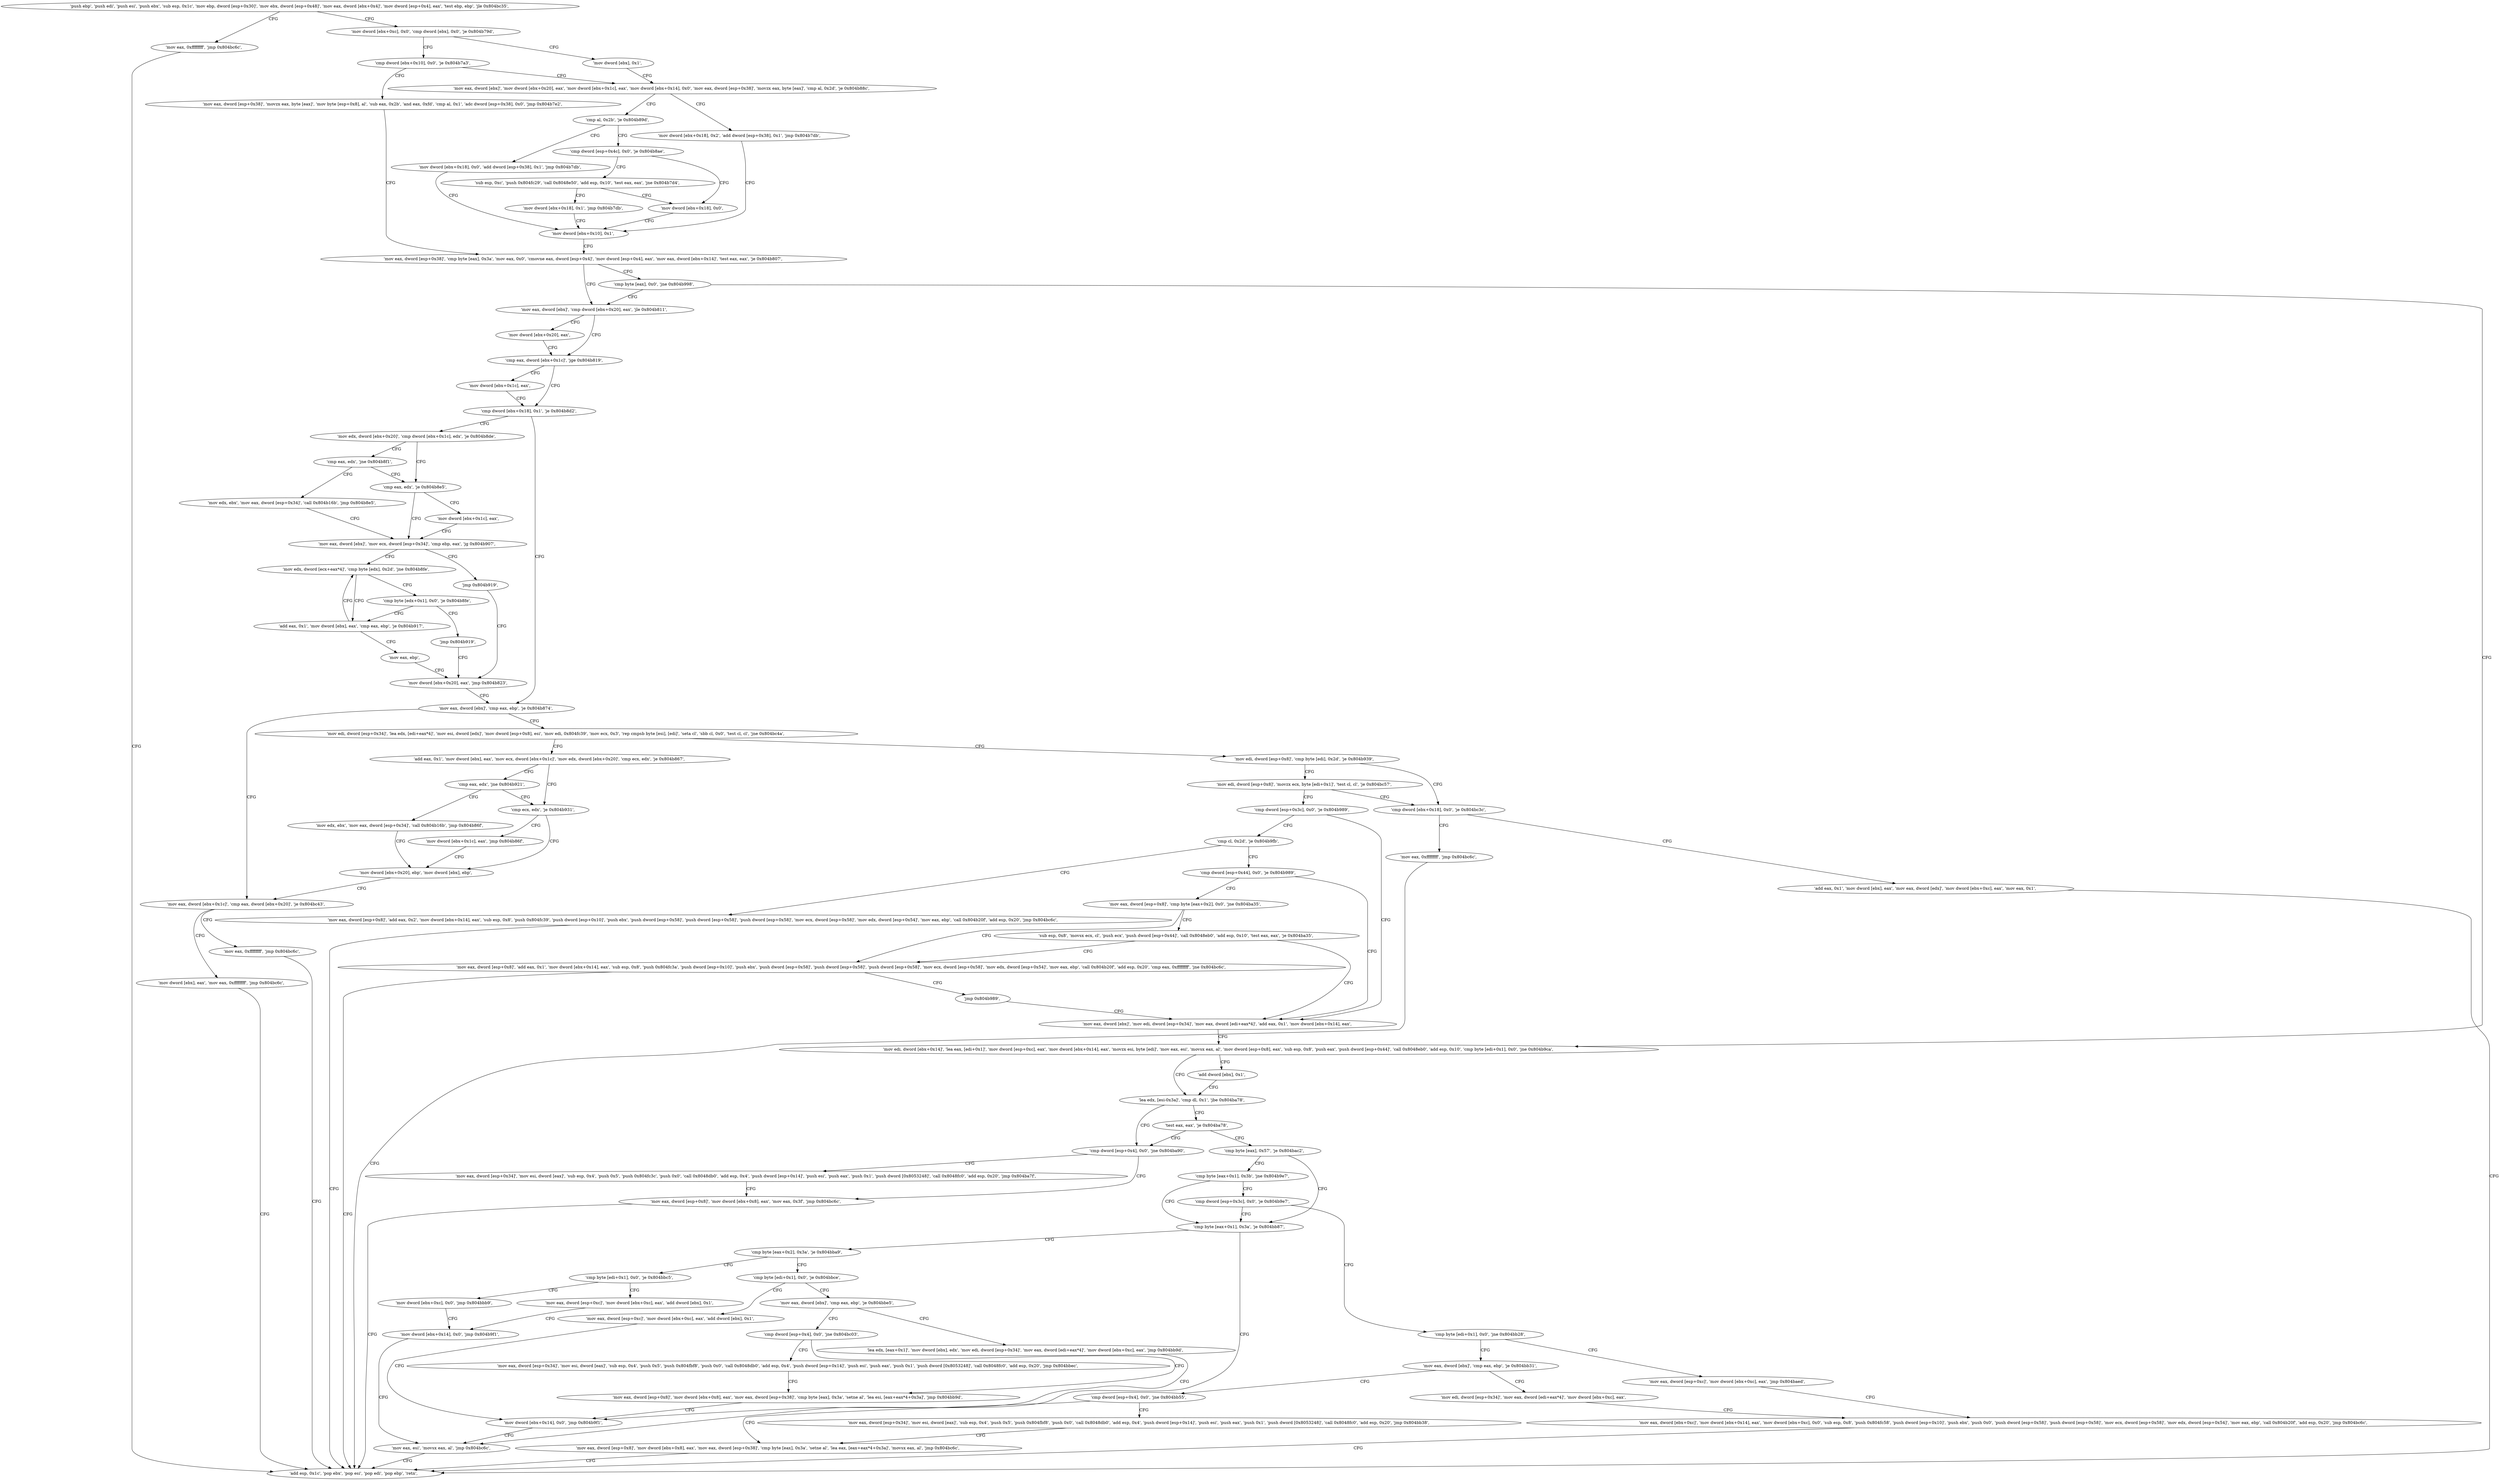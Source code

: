 digraph "func" {
"134526801" [label = "'push ebp', 'push edi', 'push esi', 'push ebx', 'sub esp, 0x1c', 'mov ebp, dword [esp+0x30]', 'mov ebx, dword [esp+0x48]', 'mov eax, dword [ebx+0x4]', 'mov dword [esp+0x4], eax', 'test ebp, ebp', 'jle 0x804bc35', " ]
"134528053" [label = "'mov eax, 0xffffffff', 'jmp 0x804bc6c', " ]
"134526831" [label = "'mov dword [ebx+0xc], 0x0', 'cmp dword [ebx], 0x0', 'je 0x804b79d', " ]
"134528108" [label = "'add esp, 0x1c', 'pop ebx', 'pop esi', 'pop edi', 'pop ebp', 'retn', " ]
"134526877" [label = "'mov dword [ebx], 0x1', " ]
"134526843" [label = "'cmp dword [ebx+0x10], 0x0', 'je 0x804b7a3', " ]
"134526883" [label = "'mov eax, dword [ebx]', 'mov dword [ebx+0x20], eax', 'mov dword [ebx+0x1c], eax', 'mov dword [ebx+0x14], 0x0', 'mov eax, dword [esp+0x38]', 'movzx eax, byte [eax]', 'cmp al, 0x2d', 'je 0x804b88c', " ]
"134526849" [label = "'mov eax, dword [esp+0x38]', 'movzx eax, byte [eax]', 'mov byte [esp+0x8], al', 'sub eax, 0x2b', 'and eax, 0xfd', 'cmp al, 0x1', 'adc dword [esp+0x38], 0x0', 'jmp 0x804b7e2', " ]
"134527116" [label = "'mov dword [ebx+0x18], 0x2', 'add dword [esp+0x38], 0x1', 'jmp 0x804b7db', " ]
"134526939" [label = "'mov dword [ebx+0x10], 0x1', " ]
"134526913" [label = "'cmp al, 0x2b', 'je 0x804b89d', " ]
"134527133" [label = "'mov dword [ebx+0x18], 0x0', 'add dword [esp+0x38], 0x1', 'jmp 0x804b7db', " ]
"134526921" [label = "'cmp dword [esp+0x4c], 0x0', 'je 0x804b8ae', " ]
"134526946" [label = "'mov eax, dword [esp+0x38]', 'cmp byte [eax], 0x3a', 'mov eax, 0x0', 'cmovne eax, dword [esp+0x4]', 'mov dword [esp+0x4], eax', 'mov eax, dword [ebx+0x14]', 'test eax, eax', 'je 0x804b807', " ]
"134527150" [label = "'sub esp, 0xc', 'push 0x804fc29', 'call 0x8048e50', 'add esp, 0x10', 'test eax, eax', 'jne 0x804b7d4', " ]
"134526932" [label = "'mov dword [ebx+0x18], 0x0', " ]
"134526983" [label = "'mov eax, dword [ebx]', 'cmp dword [ebx+0x20], eax', 'jle 0x804b811', " ]
"134526974" [label = "'cmp byte [eax], 0x0', 'jne 0x804b998', " ]
"134526993" [label = "'cmp eax, dword [ebx+0x1c]', 'jge 0x804b819', " ]
"134526990" [label = "'mov dword [ebx+0x20], eax', " ]
"134527384" [label = "'mov edi, dword [ebx+0x14]', 'lea eax, [edi+0x1]', 'mov dword [esp+0xc], eax', 'mov dword [ebx+0x14], eax', 'movzx esi, byte [edi]', 'mov eax, esi', 'movsx eax, al', 'mov dword [esp+0x8], eax', 'sub esp, 0x8', 'push eax', 'push dword [esp+0x44]', 'call 0x8048eb0', 'add esp, 0x10', 'cmp byte [edi+0x1], 0x0', 'jne 0x804b9ca', " ]
"134527174" [label = "'mov dword [ebx+0x18], 0x1', 'jmp 0x804b7db', " ]
"134527001" [label = "'cmp dword [ebx+0x18], 0x1', 'je 0x804b8d2', " ]
"134526998" [label = "'mov dword [ebx+0x1c], eax', " ]
"134527434" [label = "'lea edx, [esi-0x3a]', 'cmp dl, 0x1', 'jbe 0x804ba78', " ]
"134527431" [label = "'add dword [ebx], 0x1', " ]
"134527186" [label = "'mov edx, dword [ebx+0x20]', 'cmp dword [ebx+0x1c], edx', 'je 0x804b8de', " ]
"134527011" [label = "'mov eax, dword [ebx]', 'cmp eax, ebp', 'je 0x804b874', " ]
"134527608" [label = "'cmp dword [esp+0x4], 0x0', 'jne 0x804ba90', " ]
"134527446" [label = "'test eax, eax', 'je 0x804ba78', " ]
"134527198" [label = "'cmp eax, edx', 'je 0x804b8e5', " ]
"134527194" [label = "'cmp eax, edx', 'jne 0x804b8f1', " ]
"134527092" [label = "'mov eax, dword [ebx+0x1c]', 'cmp eax, dword [ebx+0x20]', 'je 0x804bc43', " ]
"134527017" [label = "'mov edi, dword [esp+0x34]', 'lea edx, [edi+eax*4]', 'mov esi, dword [edx]', 'mov dword [esp+0x8], esi', 'mov edi, 0x804fc39', 'mov ecx, 0x3', 'rep cmpsb byte [esi], [edi]', 'seta cl', 'sbb cl, 0x0', 'test cl, cl', 'jne 0x804bc4a', " ]
"134527632" [label = "'mov eax, dword [esp+0x34]', 'mov esi, dword [eax]', 'sub esp, 0x4', 'push 0x5', 'push 0x804fc3c', 'push 0x0', 'call 0x8048db0', 'add esp, 0x4', 'push dword [esp+0x14]', 'push esi', 'push eax', 'push 0x1', 'push dword [0x8053248]', 'call 0x8048fc0', 'add esp, 0x20', 'jmp 0x804ba7f', " ]
"134527615" [label = "'mov eax, dword [esp+0x8]', 'mov dword [ebx+0x8], eax', 'mov eax, 0x3f', 'jmp 0x804bc6c', " ]
"134527454" [label = "'cmp byte [eax], 0x57', 'je 0x804bac2', " ]
"134527205" [label = "'mov eax, dword [ebx]', 'mov ecx, dword [esp+0x34]', 'cmp ebp, eax', 'jg 0x804b907', " ]
"134527202" [label = "'mov dword [ebx+0x1c], eax', " ]
"134527217" [label = "'mov edx, ebx', 'mov eax, dword [esp+0x34]', 'call 0x804b16b', 'jmp 0x804b8e5', " ]
"134528067" [label = "'mov eax, 0xffffffff', 'jmp 0x804bc6c', " ]
"134527104" [label = "'mov dword [ebx], eax', 'mov eax, 0xffffffff', 'jmp 0x804bc6c', " ]
"134528074" [label = "'mov edi, dword [esp+0x8]', 'cmp byte [edi], 0x2d', 'je 0x804b939', " ]
"134527056" [label = "'add eax, 0x1', 'mov dword [ebx], eax', 'mov ecx, dword [ebx+0x1c]', 'mov edx, dword [ebx+0x20]', 'cmp ecx, edx', 'je 0x804b867', " ]
"134527682" [label = "'cmp byte [eax+0x1], 0x3b', 'jne 0x804b9e7', " ]
"134527463" [label = "'cmp byte [eax+0x1], 0x3a', 'je 0x804bb87', " ]
"134527239" [label = "'mov edx, dword [ecx+eax*4]', 'cmp byte [edx], 0x2d', 'jne 0x804b8fe', " ]
"134527215" [label = "'jmp 0x804b919', " ]
"134527289" [label = "'mov edi, dword [esp+0x8]', 'movzx ecx, byte [edi+0x1]', 'test cl, cl', 'je 0x804bc57', " ]
"134528087" [label = "'cmp dword [ebx+0x18], 0x0', 'je 0x804bc3c', " ]
"134527079" [label = "'cmp ecx, edx', 'je 0x804b931', " ]
"134527071" [label = "'cmp eax, edx', 'jne 0x804b921', " ]
"134527692" [label = "'cmp dword [esp+0x3c], 0x0', 'je 0x804b9e7', " ]
"134527879" [label = "'cmp byte [eax+0x2], 0x3a', 'je 0x804bba9', " ]
"134527473" [label = "'mov eax, esi', 'movsx eax, al', 'jmp 0x804bc6c', " ]
"134527230" [label = "'add eax, 0x1', 'mov dword [ebx], eax', 'cmp eax, ebp', 'je 0x804b917', " ]
"134527247" [label = "'cmp byte [edx+0x1], 0x0', 'je 0x804b8fe', " ]
"134527257" [label = "'mov dword [ebx+0x20], eax', 'jmp 0x804b823', " ]
"134527305" [label = "'cmp dword [esp+0x3c], 0x0', 'je 0x804b989', " ]
"134528060" [label = "'mov eax, 0xffffffff', 'jmp 0x804bc6c', " ]
"134528093" [label = "'add eax, 0x1', 'mov dword [ebx], eax', 'mov eax, dword [edx]', 'mov dword [ebx+0xc], eax', 'mov eax, 0x1', " ]
"134527281" [label = "'mov dword [ebx+0x1c], eax', 'jmp 0x804b86f', " ]
"134527087" [label = "'mov dword [ebx+0x20], ebp', 'mov dword [ebx], ebp', " ]
"134527265" [label = "'mov edx, ebx', 'mov eax, dword [esp+0x34]', 'call 0x804b16b', 'jmp 0x804b86f', " ]
"134527703" [label = "'cmp byte [edi+0x1], 0x0', 'jne 0x804bb28', " ]
"134527913" [label = "'cmp byte [edi+0x1], 0x0', 'je 0x804bbc5', " ]
"134527885" [label = "'cmp byte [edi+0x1], 0x0', 'je 0x804bbce', " ]
"134527255" [label = "'mov eax, ebp', " ]
"134527253" [label = "'jmp 0x804b919', " ]
"134527369" [label = "'mov eax, dword [ebx]', 'mov edi, dword [esp+0x34]', 'mov eax, dword [edi+eax*4]', 'add eax, 0x1', 'mov dword [ebx+0x14], eax', " ]
"134527312" [label = "'cmp cl, 0x2d', 'je 0x804b9fb', " ]
"134527784" [label = "'mov eax, dword [esp+0xc]', 'mov dword [ebx+0xc], eax', 'jmp 0x804baed', " ]
"134527709" [label = "'mov eax, dword [ebx]', 'cmp eax, ebp', 'je 0x804bb31', " ]
"134527941" [label = "'mov dword [ebx+0xc], 0x0', 'jmp 0x804bbb9', " ]
"134527919" [label = "'mov eax, dword [esp+0xc]', 'mov dword [ebx+0xc], eax', 'add dword [ebx], 0x1', " ]
"134527950" [label = "'mov eax, dword [ebx]', 'cmp eax, ebp', 'je 0x804bbe5', " ]
"134527891" [label = "'mov eax, dword [esp+0xc]', 'mov dword [ebx+0xc], eax', 'add dword [ebx], 0x1', " ]
"134527483" [label = "'mov eax, dword [esp+0x8]', 'add eax, 0x2', 'mov dword [ebx+0x14], eax', 'sub esp, 0x8', 'push 0x804fc39', 'push dword [esp+0x10]', 'push ebx', 'push dword [esp+0x58]', 'push dword [esp+0x58]', 'push dword [esp+0x58]', 'mov ecx, dword [esp+0x58]', 'mov edx, dword [esp+0x54]', 'mov eax, ebp', 'call 0x804b20f', 'add esp, 0x20', 'jmp 0x804bc6c', " ]
"134527321" [label = "'cmp dword [esp+0x44], 0x0', 'je 0x804b989', " ]
"134527725" [label = "'mov eax, dword [ebx+0xc]', 'mov dword [ebx+0x14], eax', 'mov dword [ebx+0xc], 0x0', 'sub esp, 0x8', 'push 0x804fc58', 'push dword [esp+0x10]', 'push ebx', 'push 0x0', 'push dword [esp+0x58]', 'push dword [esp+0x58]', 'mov ecx, dword [esp+0x58]', 'mov edx, dword [esp+0x54]', 'mov eax, ebp', 'call 0x804b20f', 'add esp, 0x20', 'jmp 0x804bc6c', " ]
"134527793" [label = "'cmp dword [esp+0x4], 0x0', 'jne 0x804bb55', " ]
"134527715" [label = "'mov edi, dword [esp+0x34]', 'mov eax, dword [edi+eax*4]', 'mov dword [ebx+0xc], eax', " ]
"134527929" [label = "'mov dword [ebx+0x14], 0x0', 'jmp 0x804b9f1', " ]
"134527973" [label = "'cmp dword [esp+0x4], 0x0', 'jne 0x804bc03', " ]
"134527956" [label = "'lea edx, [eax+0x1]', 'mov dword [ebx], edx', 'mov edi, dword [esp+0x34]', 'mov eax, dword [edi+eax*4]', 'mov dword [ebx+0xc], eax', 'jmp 0x804bb9d', " ]
"134527901" [label = "'mov dword [ebx+0x14], 0x0', 'jmp 0x804b9f1', " ]
"134527328" [label = "'mov eax, dword [esp+0x8]', 'cmp byte [eax+0x2], 0x0', 'jne 0x804ba35', " ]
"134527829" [label = "'mov eax, dword [esp+0x34]', 'mov esi, dword [eax]', 'sub esp, 0x4', 'push 0x5', 'push 0x804fbf8', 'push 0x0', 'call 0x8048db0', 'add esp, 0x4', 'push dword [esp+0x14]', 'push esi', 'push eax', 'push 0x1', 'push dword [0x8053248]', 'call 0x8048fc0', 'add esp, 0x20', 'jmp 0x804bb38', " ]
"134527800" [label = "'mov eax, dword [esp+0x8]', 'mov dword [ebx+0x8], eax', 'mov eax, dword [esp+0x38]', 'cmp byte [eax], 0x3a', 'setne al', 'lea eax, [eax+eax*4+0x3a]', 'movsx eax, al', 'jmp 0x804bc6c', " ]
"134528003" [label = "'mov eax, dword [esp+0x34]', 'mov esi, dword [eax]', 'sub esp, 0x4', 'push 0x5', 'push 0x804fbf8', 'push 0x0', 'call 0x8048db0', 'add esp, 0x4', 'push dword [esp+0x14]', 'push esi', 'push eax', 'push 0x1', 'push dword [0x8053248]', 'call 0x8048fc0', 'add esp, 0x20', 'jmp 0x804bbec', " ]
"134527980" [label = "'mov eax, dword [esp+0x8]', 'mov dword [ebx+0x8], eax', 'mov eax, dword [esp+0x38]', 'cmp byte [eax], 0x3a', 'setne al', 'lea esi, [eax+eax*4+0x3a]', 'jmp 0x804bb9d', " ]
"134527541" [label = "'mov eax, dword [esp+0x8]', 'add eax, 0x1', 'mov dword [ebx+0x14], eax', 'sub esp, 0x8', 'push 0x804fc3a', 'push dword [esp+0x10]', 'push ebx', 'push dword [esp+0x58]', 'push dword [esp+0x58]', 'push dword [esp+0x58]', 'mov ecx, dword [esp+0x58]', 'mov edx, dword [esp+0x54]', 'mov eax, ebp', 'call 0x804b20f', 'add esp, 0x20', 'cmp eax, 0xffffffff', 'jne 0x804bc6c', " ]
"134527342" [label = "'sub esp, 0x8', 'movsx ecx, cl', 'push ecx', 'push dword [esp+0x44]', 'call 0x8048eb0', 'add esp, 0x10', 'test eax, eax', 'je 0x804ba35', " ]
"134527603" [label = "'jmp 0x804b989', " ]
"134526801" -> "134528053" [ label = "CFG" ]
"134526801" -> "134526831" [ label = "CFG" ]
"134528053" -> "134528108" [ label = "CFG" ]
"134526831" -> "134526877" [ label = "CFG" ]
"134526831" -> "134526843" [ label = "CFG" ]
"134526877" -> "134526883" [ label = "CFG" ]
"134526843" -> "134526883" [ label = "CFG" ]
"134526843" -> "134526849" [ label = "CFG" ]
"134526883" -> "134527116" [ label = "CFG" ]
"134526883" -> "134526913" [ label = "CFG" ]
"134526849" -> "134526946" [ label = "CFG" ]
"134527116" -> "134526939" [ label = "CFG" ]
"134526939" -> "134526946" [ label = "CFG" ]
"134526913" -> "134527133" [ label = "CFG" ]
"134526913" -> "134526921" [ label = "CFG" ]
"134527133" -> "134526939" [ label = "CFG" ]
"134526921" -> "134527150" [ label = "CFG" ]
"134526921" -> "134526932" [ label = "CFG" ]
"134526946" -> "134526983" [ label = "CFG" ]
"134526946" -> "134526974" [ label = "CFG" ]
"134527150" -> "134526932" [ label = "CFG" ]
"134527150" -> "134527174" [ label = "CFG" ]
"134526932" -> "134526939" [ label = "CFG" ]
"134526983" -> "134526993" [ label = "CFG" ]
"134526983" -> "134526990" [ label = "CFG" ]
"134526974" -> "134527384" [ label = "CFG" ]
"134526974" -> "134526983" [ label = "CFG" ]
"134526993" -> "134527001" [ label = "CFG" ]
"134526993" -> "134526998" [ label = "CFG" ]
"134526990" -> "134526993" [ label = "CFG" ]
"134527384" -> "134527434" [ label = "CFG" ]
"134527384" -> "134527431" [ label = "CFG" ]
"134527174" -> "134526939" [ label = "CFG" ]
"134527001" -> "134527186" [ label = "CFG" ]
"134527001" -> "134527011" [ label = "CFG" ]
"134526998" -> "134527001" [ label = "CFG" ]
"134527434" -> "134527608" [ label = "CFG" ]
"134527434" -> "134527446" [ label = "CFG" ]
"134527431" -> "134527434" [ label = "CFG" ]
"134527186" -> "134527198" [ label = "CFG" ]
"134527186" -> "134527194" [ label = "CFG" ]
"134527011" -> "134527092" [ label = "CFG" ]
"134527011" -> "134527017" [ label = "CFG" ]
"134527608" -> "134527632" [ label = "CFG" ]
"134527608" -> "134527615" [ label = "CFG" ]
"134527446" -> "134527608" [ label = "CFG" ]
"134527446" -> "134527454" [ label = "CFG" ]
"134527198" -> "134527205" [ label = "CFG" ]
"134527198" -> "134527202" [ label = "CFG" ]
"134527194" -> "134527217" [ label = "CFG" ]
"134527194" -> "134527198" [ label = "CFG" ]
"134527092" -> "134528067" [ label = "CFG" ]
"134527092" -> "134527104" [ label = "CFG" ]
"134527017" -> "134528074" [ label = "CFG" ]
"134527017" -> "134527056" [ label = "CFG" ]
"134527632" -> "134527615" [ label = "CFG" ]
"134527615" -> "134528108" [ label = "CFG" ]
"134527454" -> "134527682" [ label = "CFG" ]
"134527454" -> "134527463" [ label = "CFG" ]
"134527205" -> "134527239" [ label = "CFG" ]
"134527205" -> "134527215" [ label = "CFG" ]
"134527202" -> "134527205" [ label = "CFG" ]
"134527217" -> "134527205" [ label = "CFG" ]
"134528067" -> "134528108" [ label = "CFG" ]
"134527104" -> "134528108" [ label = "CFG" ]
"134528074" -> "134527289" [ label = "CFG" ]
"134528074" -> "134528087" [ label = "CFG" ]
"134527056" -> "134527079" [ label = "CFG" ]
"134527056" -> "134527071" [ label = "CFG" ]
"134527682" -> "134527463" [ label = "CFG" ]
"134527682" -> "134527692" [ label = "CFG" ]
"134527463" -> "134527879" [ label = "CFG" ]
"134527463" -> "134527473" [ label = "CFG" ]
"134527239" -> "134527230" [ label = "CFG" ]
"134527239" -> "134527247" [ label = "CFG" ]
"134527215" -> "134527257" [ label = "CFG" ]
"134527289" -> "134528087" [ label = "CFG" ]
"134527289" -> "134527305" [ label = "CFG" ]
"134528087" -> "134528060" [ label = "CFG" ]
"134528087" -> "134528093" [ label = "CFG" ]
"134527079" -> "134527281" [ label = "CFG" ]
"134527079" -> "134527087" [ label = "CFG" ]
"134527071" -> "134527265" [ label = "CFG" ]
"134527071" -> "134527079" [ label = "CFG" ]
"134527692" -> "134527463" [ label = "CFG" ]
"134527692" -> "134527703" [ label = "CFG" ]
"134527879" -> "134527913" [ label = "CFG" ]
"134527879" -> "134527885" [ label = "CFG" ]
"134527473" -> "134528108" [ label = "CFG" ]
"134527230" -> "134527255" [ label = "CFG" ]
"134527230" -> "134527239" [ label = "CFG" ]
"134527247" -> "134527230" [ label = "CFG" ]
"134527247" -> "134527253" [ label = "CFG" ]
"134527257" -> "134527011" [ label = "CFG" ]
"134527305" -> "134527369" [ label = "CFG" ]
"134527305" -> "134527312" [ label = "CFG" ]
"134528060" -> "134528108" [ label = "CFG" ]
"134528093" -> "134528108" [ label = "CFG" ]
"134527281" -> "134527087" [ label = "CFG" ]
"134527087" -> "134527092" [ label = "CFG" ]
"134527265" -> "134527087" [ label = "CFG" ]
"134527703" -> "134527784" [ label = "CFG" ]
"134527703" -> "134527709" [ label = "CFG" ]
"134527913" -> "134527941" [ label = "CFG" ]
"134527913" -> "134527919" [ label = "CFG" ]
"134527885" -> "134527950" [ label = "CFG" ]
"134527885" -> "134527891" [ label = "CFG" ]
"134527255" -> "134527257" [ label = "CFG" ]
"134527253" -> "134527257" [ label = "CFG" ]
"134527369" -> "134527384" [ label = "CFG" ]
"134527312" -> "134527483" [ label = "CFG" ]
"134527312" -> "134527321" [ label = "CFG" ]
"134527784" -> "134527725" [ label = "CFG" ]
"134527709" -> "134527793" [ label = "CFG" ]
"134527709" -> "134527715" [ label = "CFG" ]
"134527941" -> "134527929" [ label = "CFG" ]
"134527919" -> "134527929" [ label = "CFG" ]
"134527950" -> "134527973" [ label = "CFG" ]
"134527950" -> "134527956" [ label = "CFG" ]
"134527891" -> "134527901" [ label = "CFG" ]
"134527483" -> "134528108" [ label = "CFG" ]
"134527321" -> "134527369" [ label = "CFG" ]
"134527321" -> "134527328" [ label = "CFG" ]
"134527725" -> "134528108" [ label = "CFG" ]
"134527793" -> "134527829" [ label = "CFG" ]
"134527793" -> "134527800" [ label = "CFG" ]
"134527715" -> "134527725" [ label = "CFG" ]
"134527929" -> "134527473" [ label = "CFG" ]
"134527973" -> "134528003" [ label = "CFG" ]
"134527973" -> "134527980" [ label = "CFG" ]
"134527956" -> "134527901" [ label = "CFG" ]
"134527901" -> "134527473" [ label = "CFG" ]
"134527328" -> "134527541" [ label = "CFG" ]
"134527328" -> "134527342" [ label = "CFG" ]
"134527829" -> "134527800" [ label = "CFG" ]
"134527800" -> "134528108" [ label = "CFG" ]
"134528003" -> "134527980" [ label = "CFG" ]
"134527980" -> "134527901" [ label = "CFG" ]
"134527541" -> "134528108" [ label = "CFG" ]
"134527541" -> "134527603" [ label = "CFG" ]
"134527342" -> "134527541" [ label = "CFG" ]
"134527342" -> "134527369" [ label = "CFG" ]
"134527603" -> "134527369" [ label = "CFG" ]
}
